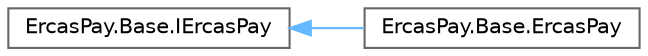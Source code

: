 digraph "Graphical Class Hierarchy"
{
 // LATEX_PDF_SIZE
  bgcolor="transparent";
  edge [fontname=Helvetica,fontsize=10,labelfontname=Helvetica,labelfontsize=10];
  node [fontname=Helvetica,fontsize=10,shape=box,height=0.2,width=0.4];
  rankdir="LR";
  Node0 [id="Node000000",label="ErcasPay.Base.IErcasPay",height=0.2,width=0.4,color="grey40", fillcolor="white", style="filled",URL="$interfaceErcasPay_1_1Base_1_1IErcasPay.html",tooltip="ErcasPay API Wrapper Interface."];
  Node0 -> Node1 [id="edge1_Node000000_Node000001",dir="back",color="steelblue1",style="solid",tooltip=" "];
  Node1 [id="Node000001",label="ErcasPay.Base.ErcasPay",height=0.2,width=0.4,color="grey40", fillcolor="white", style="filled",URL="$classErcasPay_1_1Base_1_1ErcasPay.html",tooltip="ErcasPay API Wrapper."];
}

